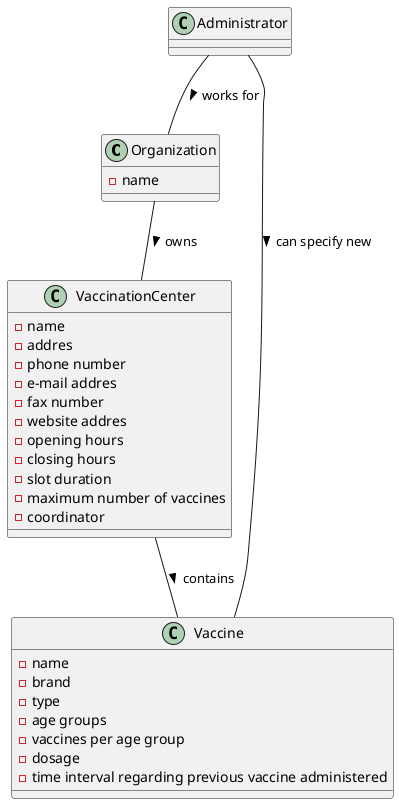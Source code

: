 @startuml

'class enumeration
class Organization
class VaccinationCenter
class Vaccine
class Administrator

'class componets

class VaccinationCenter {
-name
-addres
-phone number
-e-mail addres
-fax number
-website addres
-opening hours
-closing hours
-slot duration
-maximum number of vaccines
-coordinator
}

class Vaccine {
-name
-brand
-type
-age groups
-vaccines per age group
-dosage
-time interval regarding previous vaccine administered
}

class Organization {
-name
}

'class relation
Organization -d- VaccinationCenter : owns >
Administrator -- Organization : works for >
Administrator -- Vaccine : can specify new >
VaccinationCenter -- Vaccine : contains >

@enduml